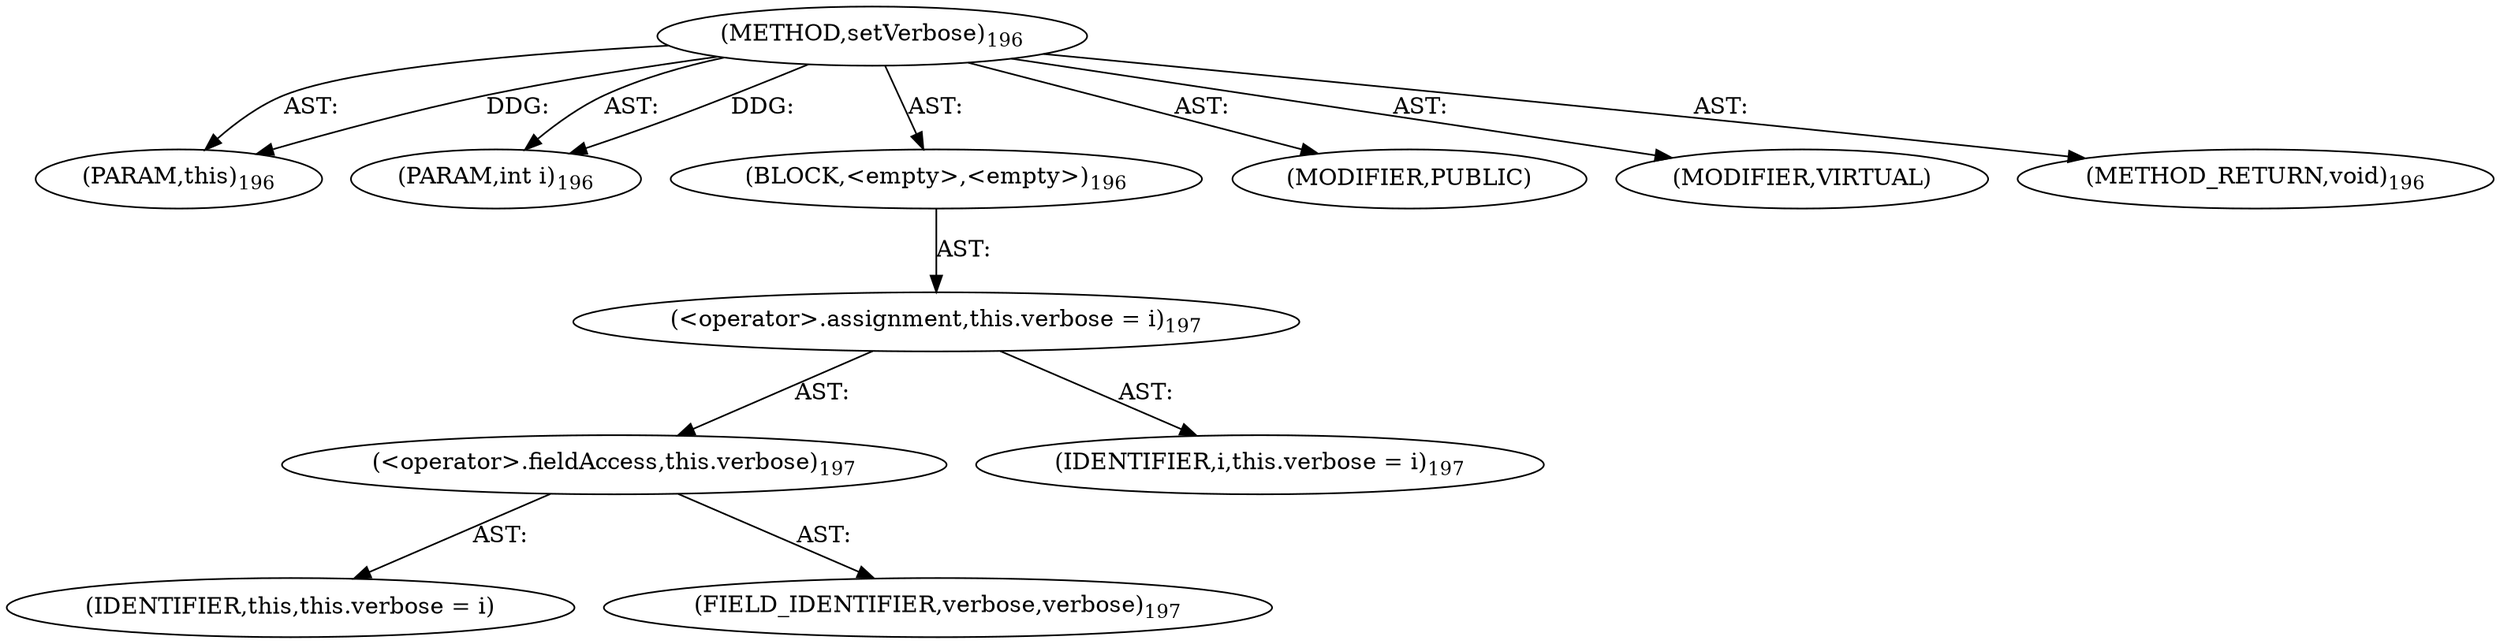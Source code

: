 digraph "setVerbose" {  
"111669149702" [label = <(METHOD,setVerbose)<SUB>196</SUB>> ]
"115964117019" [label = <(PARAM,this)<SUB>196</SUB>> ]
"115964117020" [label = <(PARAM,int i)<SUB>196</SUB>> ]
"25769803784" [label = <(BLOCK,&lt;empty&gt;,&lt;empty&gt;)<SUB>196</SUB>> ]
"30064771085" [label = <(&lt;operator&gt;.assignment,this.verbose = i)<SUB>197</SUB>> ]
"30064771086" [label = <(&lt;operator&gt;.fieldAccess,this.verbose)<SUB>197</SUB>> ]
"68719476790" [label = <(IDENTIFIER,this,this.verbose = i)> ]
"55834574856" [label = <(FIELD_IDENTIFIER,verbose,verbose)<SUB>197</SUB>> ]
"68719476791" [label = <(IDENTIFIER,i,this.verbose = i)<SUB>197</SUB>> ]
"133143986205" [label = <(MODIFIER,PUBLIC)> ]
"133143986206" [label = <(MODIFIER,VIRTUAL)> ]
"128849018886" [label = <(METHOD_RETURN,void)<SUB>196</SUB>> ]
  "111669149702" -> "115964117019"  [ label = "AST: "] 
  "111669149702" -> "115964117020"  [ label = "AST: "] 
  "111669149702" -> "25769803784"  [ label = "AST: "] 
  "111669149702" -> "133143986205"  [ label = "AST: "] 
  "111669149702" -> "133143986206"  [ label = "AST: "] 
  "111669149702" -> "128849018886"  [ label = "AST: "] 
  "25769803784" -> "30064771085"  [ label = "AST: "] 
  "30064771085" -> "30064771086"  [ label = "AST: "] 
  "30064771085" -> "68719476791"  [ label = "AST: "] 
  "30064771086" -> "68719476790"  [ label = "AST: "] 
  "30064771086" -> "55834574856"  [ label = "AST: "] 
  "111669149702" -> "115964117019"  [ label = "DDG: "] 
  "111669149702" -> "115964117020"  [ label = "DDG: "] 
}
